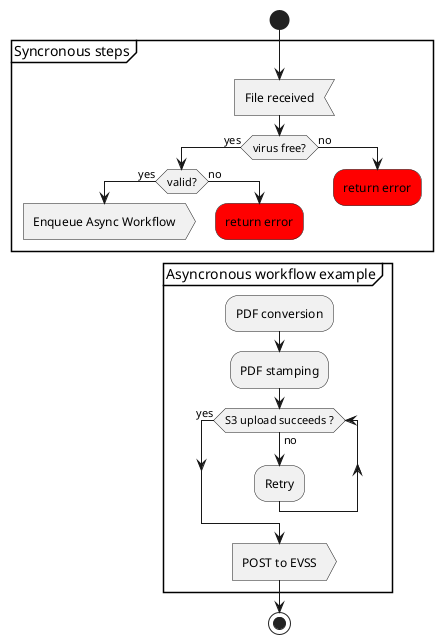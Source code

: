 @startuml

start
partition "Syncronous steps" {

	:File received<

	if (virus free?) then (yes)
	  if (valid?) then (yes)
      	  :Enqueue Async Workflow>
      	  detach
      	else (no)
      	  #Red:return error;
      	  detach
      	endif
	else (no)
	  #Red:return error;
	  detach
	endif
}

partition "Asyncronous workflow example" {

	:PDF conversion;
	:PDF stamping;
	while (S3 upload succeeds ?) is (no)
		:Retry;
    endwhile (yes)

	:POST to EVSS>

}

stop

@enduml
